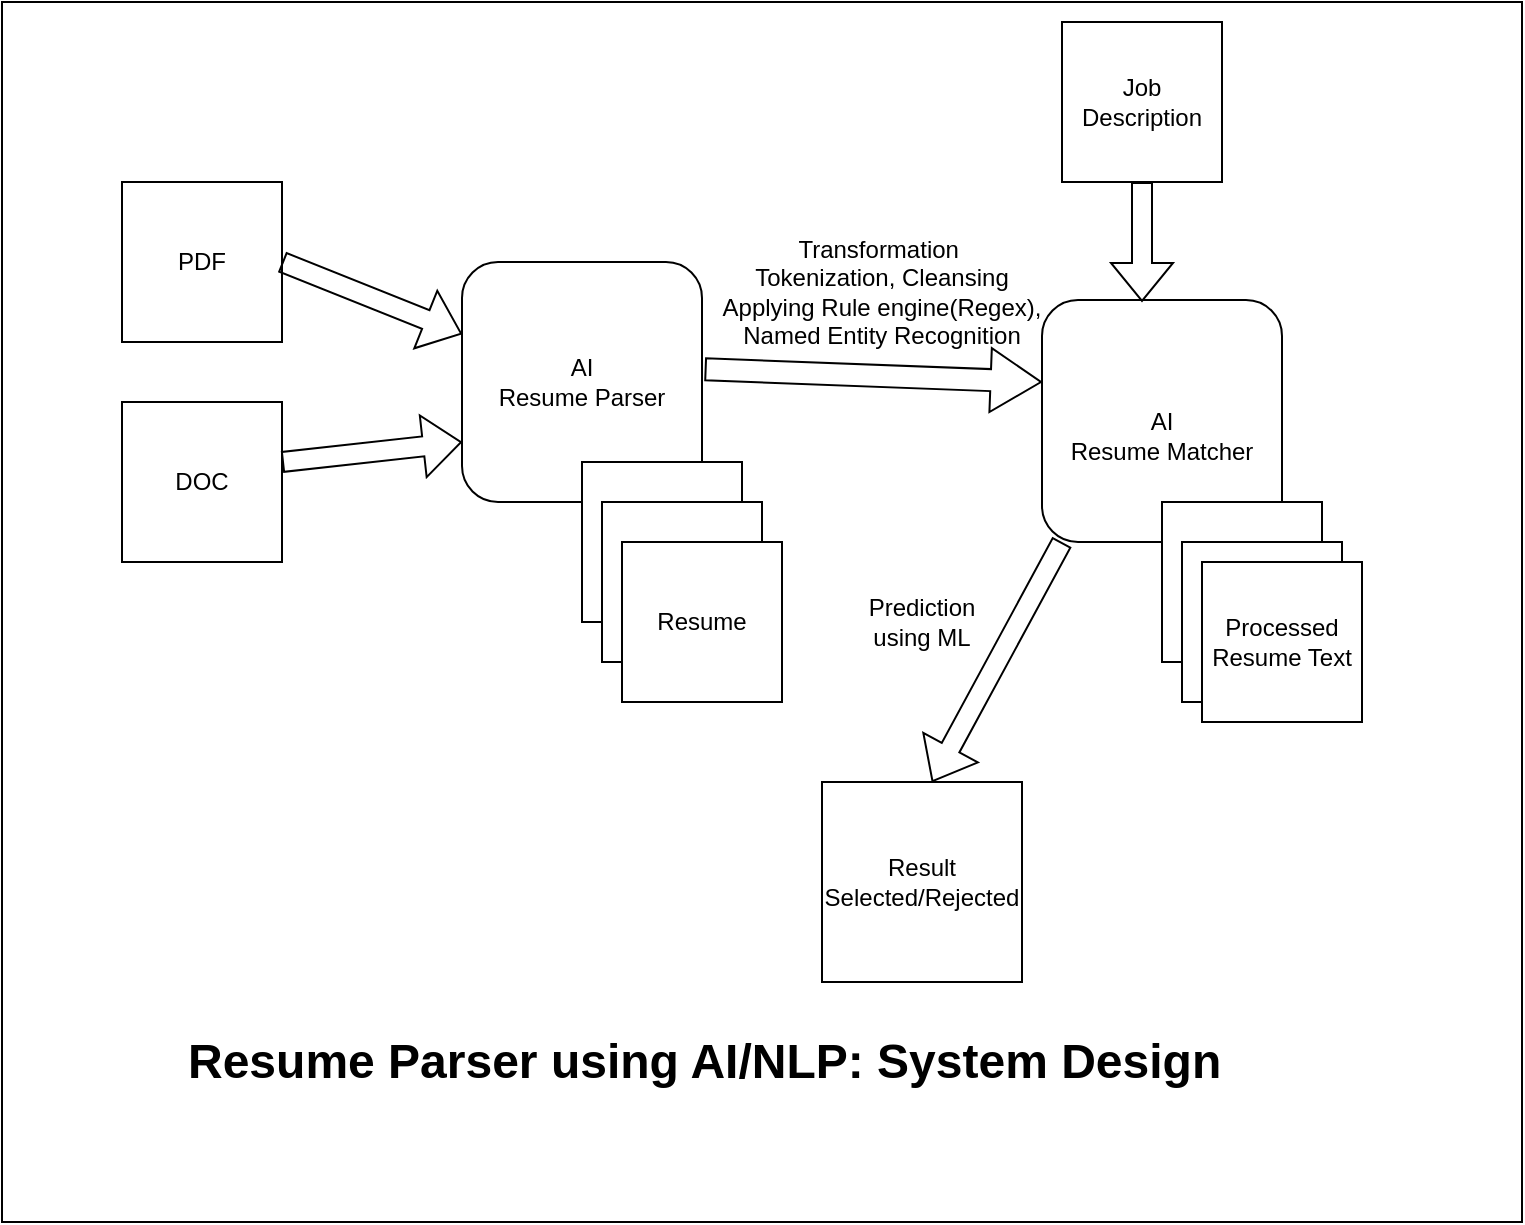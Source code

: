 <mxfile version="20.0.4" type="github"><diagram id="Qqg4aevbcRd3XBUknHPQ" name="Page-1"><mxGraphModel dx="768" dy="412" grid="1" gridSize="10" guides="1" tooltips="1" connect="1" arrows="1" fold="1" page="1" pageScale="1" pageWidth="827" pageHeight="1169" math="0" shadow="0"><root><mxCell id="0"/><mxCell id="1" parent="0"/><mxCell id="1JCoONtSYmpxQiRUp1Iq-25" value="" style="rounded=0;whiteSpace=wrap;html=1;" vertex="1" parent="1"><mxGeometry x="10" y="230" width="760" height="610" as="geometry"/></mxCell><mxCell id="1JCoONtSYmpxQiRUp1Iq-1" value="PDF" style="whiteSpace=wrap;html=1;aspect=fixed;" vertex="1" parent="1"><mxGeometry x="70" y="320" width="80" height="80" as="geometry"/></mxCell><mxCell id="1JCoONtSYmpxQiRUp1Iq-2" value="DOC" style="whiteSpace=wrap;html=1;aspect=fixed;" vertex="1" parent="1"><mxGeometry x="70" y="430" width="80" height="80" as="geometry"/></mxCell><mxCell id="1JCoONtSYmpxQiRUp1Iq-3" value="&lt;br&gt;AI&lt;br&gt;Resume Parser&lt;br&gt;&lt;br&gt;" style="rounded=1;whiteSpace=wrap;html=1;" vertex="1" parent="1"><mxGeometry x="240" y="360" width="120" height="120" as="geometry"/></mxCell><mxCell id="1JCoONtSYmpxQiRUp1Iq-8" value="" style="shape=flexArrow;endArrow=classic;html=1;rounded=0;exitX=1;exitY=0.5;exitDx=0;exitDy=0;" edge="1" parent="1" source="1JCoONtSYmpxQiRUp1Iq-1" target="1JCoONtSYmpxQiRUp1Iq-3"><mxGeometry width="50" height="50" relative="1" as="geometry"><mxPoint x="370" y="440" as="sourcePoint"/><mxPoint x="420" y="390" as="targetPoint"/></mxGeometry></mxCell><mxCell id="1JCoONtSYmpxQiRUp1Iq-9" value="" style="shape=flexArrow;endArrow=classic;html=1;rounded=0;exitX=1;exitY=0.5;exitDx=0;exitDy=0;entryX=0;entryY=0.75;entryDx=0;entryDy=0;" edge="1" parent="1" target="1JCoONtSYmpxQiRUp1Iq-3"><mxGeometry width="50" height="50" relative="1" as="geometry"><mxPoint x="150" y="460" as="sourcePoint"/><mxPoint x="240" y="496" as="targetPoint"/></mxGeometry></mxCell><mxCell id="1JCoONtSYmpxQiRUp1Iq-10" value="&lt;br&gt;AI&lt;br&gt;Resume Matcher&lt;br&gt;" style="rounded=1;whiteSpace=wrap;html=1;" vertex="1" parent="1"><mxGeometry x="530" y="379" width="120" height="121" as="geometry"/></mxCell><mxCell id="1JCoONtSYmpxQiRUp1Iq-11" value="" style="whiteSpace=wrap;html=1;aspect=fixed;" vertex="1" parent="1"><mxGeometry x="300" y="460" width="80" height="80" as="geometry"/></mxCell><mxCell id="1JCoONtSYmpxQiRUp1Iq-12" value="" style="whiteSpace=wrap;html=1;aspect=fixed;" vertex="1" parent="1"><mxGeometry x="310" y="480" width="80" height="80" as="geometry"/></mxCell><mxCell id="1JCoONtSYmpxQiRUp1Iq-13" value="Resume" style="whiteSpace=wrap;html=1;aspect=fixed;" vertex="1" parent="1"><mxGeometry x="320" y="500" width="80" height="80" as="geometry"/></mxCell><mxCell id="1JCoONtSYmpxQiRUp1Iq-14" value="Job Description" style="whiteSpace=wrap;html=1;aspect=fixed;" vertex="1" parent="1"><mxGeometry x="540" y="240" width="80" height="80" as="geometry"/></mxCell><mxCell id="1JCoONtSYmpxQiRUp1Iq-16" value="" style="shape=flexArrow;endArrow=classic;html=1;rounded=0;" edge="1" parent="1"><mxGeometry width="50" height="50" relative="1" as="geometry"><mxPoint x="580" y="320" as="sourcePoint"/><mxPoint x="580" y="380" as="targetPoint"/></mxGeometry></mxCell><mxCell id="1JCoONtSYmpxQiRUp1Iq-17" value="" style="shape=flexArrow;endArrow=classic;html=1;rounded=0;width=11;endSize=8.07;entryX=0;entryY=0.339;entryDx=0;entryDy=0;entryPerimeter=0;exitX=1.011;exitY=0.447;exitDx=0;exitDy=0;exitPerimeter=0;" edge="1" parent="1" source="1JCoONtSYmpxQiRUp1Iq-3" target="1JCoONtSYmpxQiRUp1Iq-10"><mxGeometry width="50" height="50" relative="1" as="geometry"><mxPoint x="370" y="400" as="sourcePoint"/><mxPoint x="420" y="350" as="targetPoint"/></mxGeometry></mxCell><mxCell id="1JCoONtSYmpxQiRUp1Iq-18" value="Transformation&amp;nbsp;&lt;br&gt;Tokenization, Cleansing&lt;br&gt;Applying Rule engine(Regex), Named Entity Recognition" style="text;html=1;strokeColor=none;fillColor=none;align=center;verticalAlign=middle;whiteSpace=wrap;rounded=0;" vertex="1" parent="1"><mxGeometry x="360" y="360" width="180" height="30" as="geometry"/></mxCell><mxCell id="1JCoONtSYmpxQiRUp1Iq-19" value="" style="whiteSpace=wrap;html=1;aspect=fixed;fontFamily=Helvetica;fontSize=12;fontColor=default;align=center;strokeColor=default;fillColor=default;" vertex="1" parent="1"><mxGeometry x="590" y="480" width="80" height="80" as="geometry"/></mxCell><mxCell id="1JCoONtSYmpxQiRUp1Iq-20" value="" style="whiteSpace=wrap;html=1;aspect=fixed;" vertex="1" parent="1"><mxGeometry x="600" y="500" width="80" height="80" as="geometry"/></mxCell><mxCell id="1JCoONtSYmpxQiRUp1Iq-21" value="Processed Resume Text" style="whiteSpace=wrap;html=1;aspect=fixed;" vertex="1" parent="1"><mxGeometry x="610" y="510" width="80" height="80" as="geometry"/></mxCell><mxCell id="1JCoONtSYmpxQiRUp1Iq-22" value="" style="shape=flexArrow;endArrow=classic;html=1;rounded=0;" edge="1" parent="1"><mxGeometry width="50" height="50" relative="1" as="geometry"><mxPoint x="540" y="500" as="sourcePoint"/><mxPoint x="475" y="620" as="targetPoint"/></mxGeometry></mxCell><mxCell id="1JCoONtSYmpxQiRUp1Iq-23" value="Result&lt;br&gt;Selected/Rejected" style="whiteSpace=wrap;html=1;aspect=fixed;" vertex="1" parent="1"><mxGeometry x="420" y="620" width="100" height="100" as="geometry"/></mxCell><mxCell id="1JCoONtSYmpxQiRUp1Iq-24" value="Prediction using ML" style="text;html=1;strokeColor=none;fillColor=none;align=center;verticalAlign=middle;whiteSpace=wrap;rounded=0;" vertex="1" parent="1"><mxGeometry x="440" y="525" width="60" height="30" as="geometry"/></mxCell><mxCell id="1JCoONtSYmpxQiRUp1Iq-26" value="&lt;h1&gt;Resume Parser using AI/NLP: System Design&lt;/h1&gt;" style="text;html=1;strokeColor=none;fillColor=none;spacing=5;spacingTop=-20;whiteSpace=wrap;overflow=hidden;rounded=0;" vertex="1" parent="1"><mxGeometry x="97.5" y="740" width="592.5" height="50" as="geometry"/></mxCell></root></mxGraphModel></diagram></mxfile>